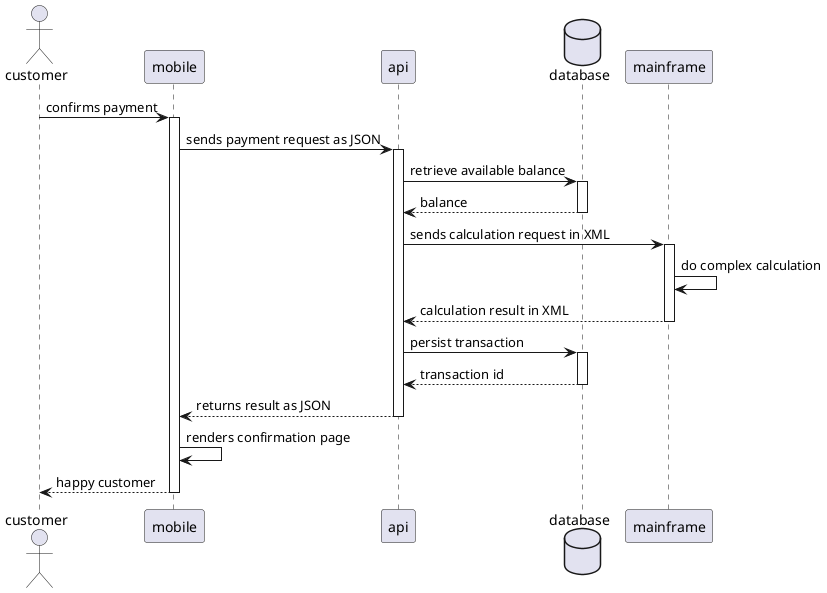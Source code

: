 @startuml

actor customer
participant mobile
participant api
database database as db
participant mainframe as main

customer -> mobile ++ : confirms payment

mobile -> api ++ : sends payment request as JSON

api -> db ++ : retrieve available balance
return balance

api -> main ++ : sends calculation request in XML

main -> main : do complex calculation
return calculation result in XML

api -> db ++ : persist transaction
return transaction id

return returns result as JSON

mobile -> mobile : renders confirmation page

return happy customer

@enduml

